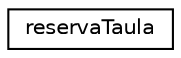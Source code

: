 digraph "Jerarquia Gràfica de la Classe"
{
  edge [fontname="Helvetica",fontsize="10",labelfontname="Helvetica",labelfontsize="10"];
  node [fontname="Helvetica",fontsize="10",shape=record];
  rankdir="LR";
  Node1 [label="reservaTaula",height=0.2,width=0.4,color="black", fillcolor="white", style="filled",URL="$classreservaTaula.html"];
}
